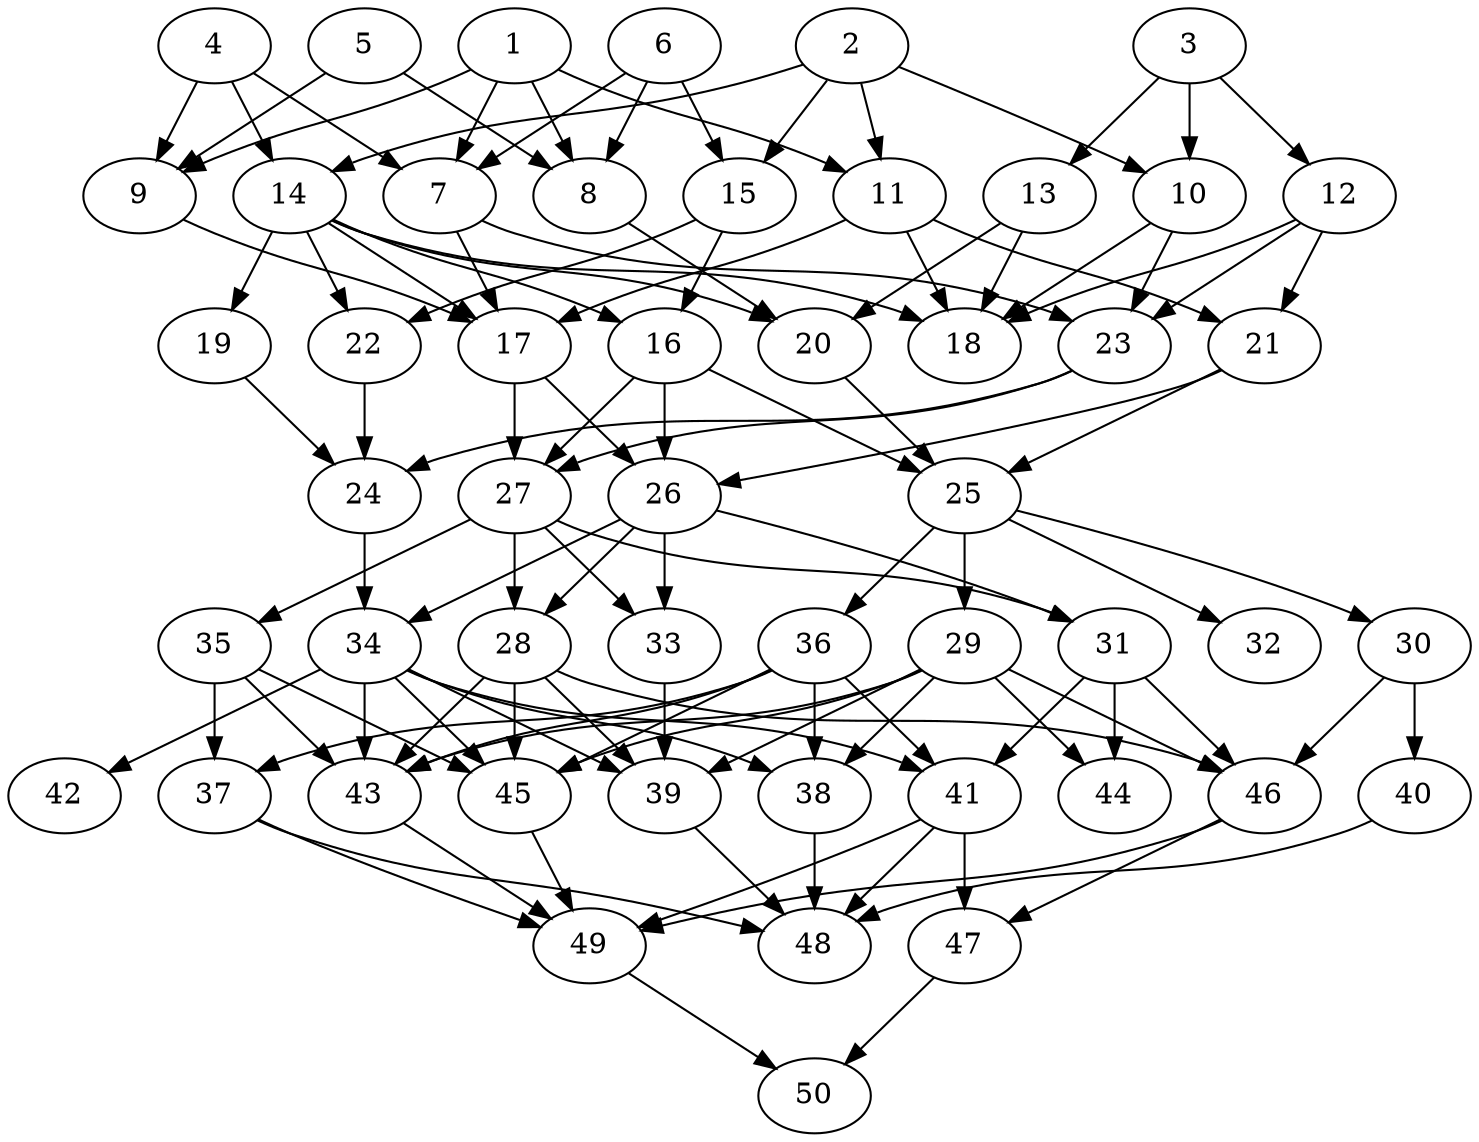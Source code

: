 // DAG automatically generated by daggen at Thu Oct  3 14:07:58 2019
// ./daggen --dot -n 50 --ccr 0.3 --fat 0.5 --regular 0.5 --density 0.5 --mindata 5242880 --maxdata 52428800 
digraph G {
  1 [size="63105707", alpha="0.11", expect_size="18931712"] 
  1 -> 7 [size ="18931712"]
  1 -> 8 [size ="18931712"]
  1 -> 9 [size ="18931712"]
  1 -> 11 [size ="18931712"]
  2 [size="96395947", alpha="0.12", expect_size="28918784"] 
  2 -> 10 [size ="28918784"]
  2 -> 11 [size ="28918784"]
  2 -> 14 [size ="28918784"]
  2 -> 15 [size ="28918784"]
  3 [size="31191040", alpha="0.19", expect_size="9357312"] 
  3 -> 10 [size ="9357312"]
  3 -> 12 [size ="9357312"]
  3 -> 13 [size ="9357312"]
  4 [size="122105173", alpha="0.07", expect_size="36631552"] 
  4 -> 7 [size ="36631552"]
  4 -> 9 [size ="36631552"]
  4 -> 14 [size ="36631552"]
  5 [size="45151573", alpha="0.15", expect_size="13545472"] 
  5 -> 8 [size ="13545472"]
  5 -> 9 [size ="13545472"]
  6 [size="138868053", alpha="0.19", expect_size="41660416"] 
  6 -> 7 [size ="41660416"]
  6 -> 8 [size ="41660416"]
  6 -> 15 [size ="41660416"]
  7 [size="160686080", alpha="0.12", expect_size="48205824"] 
  7 -> 17 [size ="48205824"]
  7 -> 23 [size ="48205824"]
  8 [size="152500907", alpha="0.02", expect_size="45750272"] 
  8 -> 20 [size ="45750272"]
  9 [size="124603733", alpha="0.05", expect_size="37381120"] 
  9 -> 17 [size ="37381120"]
  10 [size="93358080", alpha="0.07", expect_size="28007424"] 
  10 -> 18 [size ="28007424"]
  10 -> 23 [size ="28007424"]
  11 [size="122719573", alpha="0.14", expect_size="36815872"] 
  11 -> 17 [size ="36815872"]
  11 -> 18 [size ="36815872"]
  11 -> 21 [size ="36815872"]
  12 [size="50237440", alpha="0.11", expect_size="15071232"] 
  12 -> 18 [size ="15071232"]
  12 -> 21 [size ="15071232"]
  12 -> 23 [size ="15071232"]
  13 [size="141445120", alpha="0.15", expect_size="42433536"] 
  13 -> 18 [size ="42433536"]
  13 -> 20 [size ="42433536"]
  14 [size="136082773", alpha="0.01", expect_size="40824832"] 
  14 -> 16 [size ="40824832"]
  14 -> 17 [size ="40824832"]
  14 -> 18 [size ="40824832"]
  14 -> 19 [size ="40824832"]
  14 -> 20 [size ="40824832"]
  14 -> 22 [size ="40824832"]
  15 [size="36201813", alpha="0.08", expect_size="10860544"] 
  15 -> 16 [size ="10860544"]
  15 -> 22 [size ="10860544"]
  16 [size="150674773", alpha="0.02", expect_size="45202432"] 
  16 -> 25 [size ="45202432"]
  16 -> 26 [size ="45202432"]
  16 -> 27 [size ="45202432"]
  17 [size="145851733", alpha="0.04", expect_size="43755520"] 
  17 -> 26 [size ="43755520"]
  17 -> 27 [size ="43755520"]
  18 [size="86217387", alpha="0.19", expect_size="25865216"] 
  19 [size="100887893", alpha="0.06", expect_size="30266368"] 
  19 -> 24 [size ="30266368"]
  20 [size="144063147", alpha="0.13", expect_size="43218944"] 
  20 -> 25 [size ="43218944"]
  21 [size="38406827", alpha="0.06", expect_size="11522048"] 
  21 -> 25 [size ="11522048"]
  21 -> 26 [size ="11522048"]
  22 [size="151012693", alpha="0.09", expect_size="45303808"] 
  22 -> 24 [size ="45303808"]
  23 [size="80636587", alpha="0.13", expect_size="24190976"] 
  23 -> 24 [size ="24190976"]
  23 -> 27 [size ="24190976"]
  24 [size="45076480", alpha="0.11", expect_size="13522944"] 
  24 -> 34 [size ="13522944"]
  25 [size="51309227", alpha="0.12", expect_size="15392768"] 
  25 -> 29 [size ="15392768"]
  25 -> 30 [size ="15392768"]
  25 -> 32 [size ="15392768"]
  25 -> 36 [size ="15392768"]
  26 [size="112612693", alpha="0.09", expect_size="33783808"] 
  26 -> 28 [size ="33783808"]
  26 -> 31 [size ="33783808"]
  26 -> 33 [size ="33783808"]
  26 -> 34 [size ="33783808"]
  27 [size="127784960", alpha="0.04", expect_size="38335488"] 
  27 -> 28 [size ="38335488"]
  27 -> 31 [size ="38335488"]
  27 -> 33 [size ="38335488"]
  27 -> 35 [size ="38335488"]
  28 [size="160969387", alpha="0.16", expect_size="48290816"] 
  28 -> 39 [size ="48290816"]
  28 -> 43 [size ="48290816"]
  28 -> 45 [size ="48290816"]
  28 -> 46 [size ="48290816"]
  29 [size="151982080", alpha="0.02", expect_size="45594624"] 
  29 -> 38 [size ="45594624"]
  29 -> 39 [size ="45594624"]
  29 -> 43 [size ="45594624"]
  29 -> 44 [size ="45594624"]
  29 -> 45 [size ="45594624"]
  29 -> 46 [size ="45594624"]
  30 [size="44875093", alpha="0.17", expect_size="13462528"] 
  30 -> 40 [size ="13462528"]
  30 -> 46 [size ="13462528"]
  31 [size="149145600", alpha="0.06", expect_size="44743680"] 
  31 -> 41 [size ="44743680"]
  31 -> 44 [size ="44743680"]
  31 -> 46 [size ="44743680"]
  32 [size="38570667", alpha="0.19", expect_size="11571200"] 
  33 [size="106639360", alpha="0.07", expect_size="31991808"] 
  33 -> 39 [size ="31991808"]
  34 [size="52493653", alpha="0.11", expect_size="15748096"] 
  34 -> 38 [size ="15748096"]
  34 -> 39 [size ="15748096"]
  34 -> 41 [size ="15748096"]
  34 -> 42 [size ="15748096"]
  34 -> 43 [size ="15748096"]
  34 -> 45 [size ="15748096"]
  35 [size="138059093", alpha="0.17", expect_size="41417728"] 
  35 -> 37 [size ="41417728"]
  35 -> 43 [size ="41417728"]
  35 -> 45 [size ="41417728"]
  36 [size="76431360", alpha="0.00", expect_size="22929408"] 
  36 -> 37 [size ="22929408"]
  36 -> 38 [size ="22929408"]
  36 -> 41 [size ="22929408"]
  36 -> 43 [size ="22929408"]
  36 -> 45 [size ="22929408"]
  37 [size="146295467", alpha="0.20", expect_size="43888640"] 
  37 -> 48 [size ="43888640"]
  37 -> 49 [size ="43888640"]
  38 [size="19002027", alpha="0.08", expect_size="5700608"] 
  38 -> 48 [size ="5700608"]
  39 [size="144151893", alpha="0.07", expect_size="43245568"] 
  39 -> 48 [size ="43245568"]
  40 [size="157013333", alpha="0.02", expect_size="47104000"] 
  40 -> 48 [size ="47104000"]
  41 [size="133471573", alpha="0.19", expect_size="40041472"] 
  41 -> 47 [size ="40041472"]
  41 -> 48 [size ="40041472"]
  41 -> 49 [size ="40041472"]
  42 [size="21483520", alpha="0.14", expect_size="6445056"] 
  43 [size="168383147", alpha="0.16", expect_size="50514944"] 
  43 -> 49 [size ="50514944"]
  44 [size="68997120", alpha="0.02", expect_size="20699136"] 
  45 [size="156504747", alpha="0.12", expect_size="46951424"] 
  45 -> 49 [size ="46951424"]
  46 [size="135065600", alpha="0.15", expect_size="40519680"] 
  46 -> 47 [size ="40519680"]
  46 -> 49 [size ="40519680"]
  47 [size="137874773", alpha="0.11", expect_size="41362432"] 
  47 -> 50 [size ="41362432"]
  48 [size="136024747", alpha="0.06", expect_size="40807424"] 
  49 [size="40977067", alpha="0.18", expect_size="12293120"] 
  49 -> 50 [size ="12293120"]
  50 [size="93422933", alpha="0.13", expect_size="28026880"] 
}
